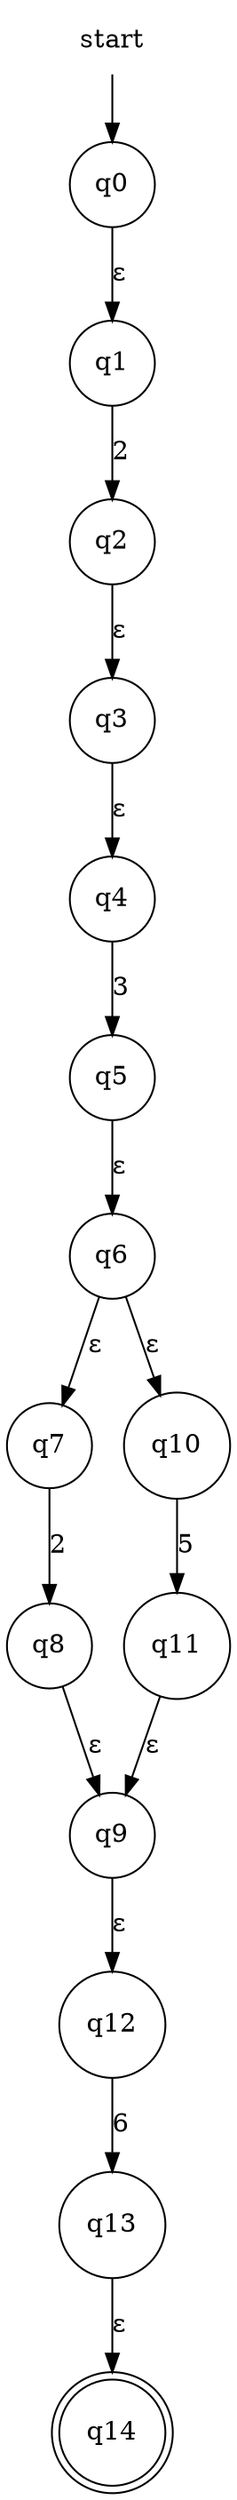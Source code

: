 digraph automaton {
    node [shape=none]; start;
    node [shape=doublecircle]; "q14";
    node [shape=circle];
    start -> "q0";
    "q0" -> "q1" [label="&epsilon;"];
    "q1" -> "q2" [label="2"];
    "q2" -> "q3" [label="&epsilon;"];
    "q3" -> "q4" [label="&epsilon;"];
    "q4" -> "q5" [label="3"];
    "q5" -> "q6" [label="&epsilon;"];
    "q6" -> "q7" [label="&epsilon;"];
    "q6" -> "q10" [label="&epsilon;"];
    "q7" -> "q8" [label="2"];
    "q8" -> "q9" [label="&epsilon;"];
    "q9" -> "q12" [label="&epsilon;"];
    "q10" -> "q11" [label="5"];
    "q11" -> "q9" [label="&epsilon;"];
    "q12" -> "q13" [label="6"];
    "q13" -> "q14" [label="&epsilon;"];
}
